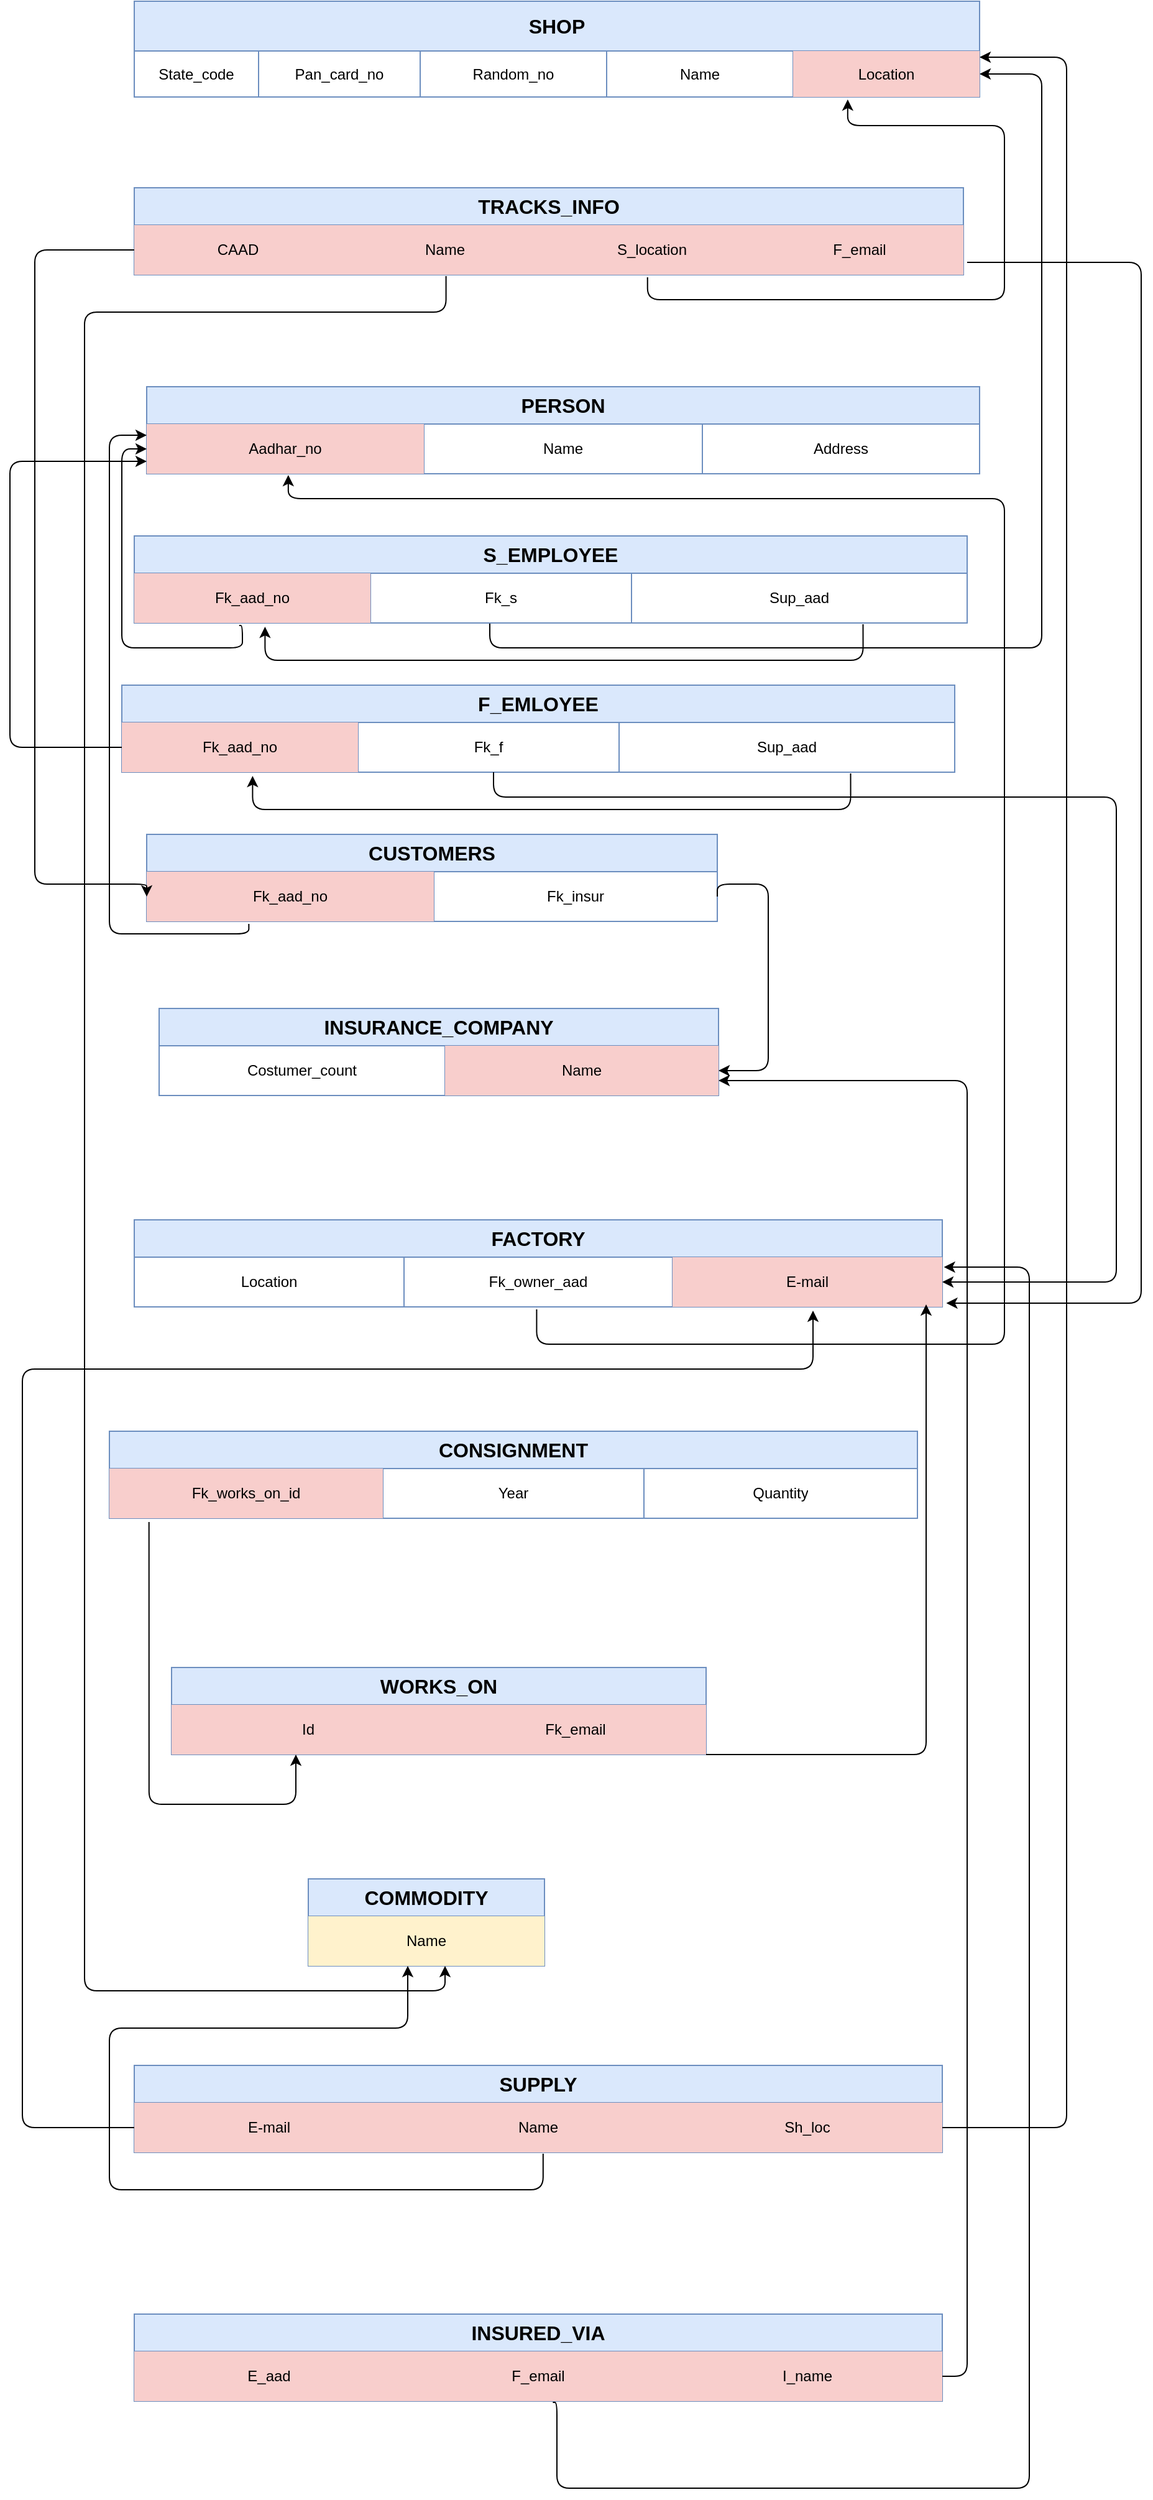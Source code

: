 <mxfile version="13.7.3" type="github">
  <diagram id="4T8pWzmSjZRxrowc12v0" name="Page-1">
    <mxGraphModel dx="2591" dy="725" grid="1" gridSize="10" guides="0" tooltips="1" connect="1" arrows="1" fold="1" page="1" pageScale="1" pageWidth="1169" pageHeight="1654" math="0" shadow="0">
      <root>
        <mxCell id="0" />
        <mxCell id="1" parent="0" />
        <mxCell id="xrA6xBDfba17gvvvKiil-1" value="SHOP" style="shape=table;html=1;whiteSpace=wrap;startSize=40;container=1;collapsible=0;childLayout=tableLayout;fontStyle=1;align=center;fixedRows=0;fillColor=#dae8fc;strokeColor=#6c8ebf;fontSize=16;" parent="1" vertex="1">
          <mxGeometry x="30" y="30" width="680" height="77" as="geometry" />
        </mxCell>
        <mxCell id="xrA6xBDfba17gvvvKiil-2" value="" style="shape=partialRectangle;html=1;whiteSpace=wrap;collapsible=0;dropTarget=0;pointerEvents=0;fillColor=none;top=0;left=0;bottom=0;right=0;points=[[0,0.5],[1,0.5]];portConstraint=eastwest;fontSize=14;" parent="xrA6xBDfba17gvvvKiil-1" vertex="1">
          <mxGeometry y="40" width="680" height="37" as="geometry" />
        </mxCell>
        <mxCell id="xrA6xBDfba17gvvvKiil-3" value="State_code" style="shape=partialRectangle;html=1;whiteSpace=wrap;connectable=0;fillColor=none;top=0;left=0;bottom=0;right=0;overflow=hidden;fontSize=12;" parent="xrA6xBDfba17gvvvKiil-2" vertex="1">
          <mxGeometry width="100" height="37" as="geometry" />
        </mxCell>
        <mxCell id="xrA6xBDfba17gvvvKiil-4" value="Pan_card_no" style="shape=partialRectangle;html=1;whiteSpace=wrap;connectable=0;fillColor=none;top=0;left=0;bottom=0;right=0;overflow=hidden;" parent="xrA6xBDfba17gvvvKiil-2" vertex="1">
          <mxGeometry x="100" width="130" height="37" as="geometry" />
        </mxCell>
        <mxCell id="xrA6xBDfba17gvvvKiil-5" value="Random_no" style="shape=partialRectangle;html=1;whiteSpace=wrap;connectable=0;fillColor=none;top=0;left=0;bottom=0;right=0;overflow=hidden;" parent="xrA6xBDfba17gvvvKiil-2" vertex="1">
          <mxGeometry x="230" width="150" height="37" as="geometry" />
        </mxCell>
        <mxCell id="xrA6xBDfba17gvvvKiil-15" value="Name" style="shape=partialRectangle;html=1;whiteSpace=wrap;connectable=0;fillColor=none;top=0;left=0;bottom=0;right=0;overflow=hidden;" parent="xrA6xBDfba17gvvvKiil-2" vertex="1">
          <mxGeometry x="380" width="150" height="37" as="geometry" />
        </mxCell>
        <mxCell id="xrA6xBDfba17gvvvKiil-18" value="Location" style="shape=partialRectangle;html=1;whiteSpace=wrap;connectable=0;fillColor=#f8cecc;top=0;left=0;bottom=0;right=0;overflow=hidden;strokeColor=#b85450;" parent="xrA6xBDfba17gvvvKiil-2" vertex="1">
          <mxGeometry x="530" width="150" height="37" as="geometry" />
        </mxCell>
        <mxCell id="xrA6xBDfba17gvvvKiil-21" value="TRACKS_INFO" style="shape=table;html=1;whiteSpace=wrap;startSize=30;container=1;collapsible=0;childLayout=tableLayout;fontStyle=1;align=center;strokeColor=#6c8ebf;fillColor=#dae8fc;fontSize=16;" parent="1" vertex="1">
          <mxGeometry x="30" y="180" width="667" height="70" as="geometry" />
        </mxCell>
        <mxCell id="xrA6xBDfba17gvvvKiil-22" value="" style="shape=partialRectangle;html=1;whiteSpace=wrap;collapsible=0;dropTarget=0;pointerEvents=0;fillColor=none;top=0;left=0;bottom=0;right=0;points=[[0,0.5],[1,0.5]];portConstraint=eastwest;" parent="xrA6xBDfba17gvvvKiil-21" vertex="1">
          <mxGeometry y="30" width="667" height="40" as="geometry" />
        </mxCell>
        <mxCell id="xrA6xBDfba17gvvvKiil-23" value="CAAD" style="shape=partialRectangle;html=1;whiteSpace=wrap;connectable=0;fillColor=#f8cecc;top=0;left=0;bottom=0;right=0;overflow=hidden;strokeColor=#b85450;" parent="xrA6xBDfba17gvvvKiil-22" vertex="1">
          <mxGeometry width="167" height="40" as="geometry" />
        </mxCell>
        <mxCell id="xrA6xBDfba17gvvvKiil-24" value="Name" style="shape=partialRectangle;html=1;whiteSpace=wrap;connectable=0;top=0;left=0;bottom=0;right=0;overflow=hidden;fillColor=#f8cecc;strokeColor=#b85450;" parent="xrA6xBDfba17gvvvKiil-22" vertex="1">
          <mxGeometry x="167" width="166" height="40" as="geometry" />
        </mxCell>
        <mxCell id="xrA6xBDfba17gvvvKiil-25" value="S_location" style="shape=partialRectangle;html=1;whiteSpace=wrap;connectable=0;fillColor=#f8cecc;top=0;left=0;bottom=0;right=0;overflow=hidden;strokeColor=#b85450;" parent="xrA6xBDfba17gvvvKiil-22" vertex="1">
          <mxGeometry x="333" width="167" height="40" as="geometry" />
        </mxCell>
        <mxCell id="xrA6xBDfba17gvvvKiil-34" value="F_email" style="shape=partialRectangle;html=1;whiteSpace=wrap;connectable=0;fillColor=#f8cecc;top=0;left=0;bottom=0;right=0;overflow=hidden;strokeColor=#b85450;" parent="xrA6xBDfba17gvvvKiil-22" vertex="1">
          <mxGeometry x="500" width="167" height="40" as="geometry" />
        </mxCell>
        <mxCell id="xrA6xBDfba17gvvvKiil-35" value="PERSON" style="shape=table;html=1;whiteSpace=wrap;startSize=30;container=1;collapsible=0;childLayout=tableLayout;fontStyle=1;align=center;strokeColor=#6c8ebf;fillColor=#dae8fc;fontSize=16;" parent="1" vertex="1">
          <mxGeometry x="40" y="340" width="670" height="70" as="geometry" />
        </mxCell>
        <mxCell id="xrA6xBDfba17gvvvKiil-36" value="" style="shape=partialRectangle;html=1;whiteSpace=wrap;collapsible=0;dropTarget=0;pointerEvents=0;fillColor=none;top=0;left=0;bottom=0;right=0;points=[[0,0.5],[1,0.5]];portConstraint=eastwest;" parent="xrA6xBDfba17gvvvKiil-35" vertex="1">
          <mxGeometry y="30" width="670" height="40" as="geometry" />
        </mxCell>
        <mxCell id="xrA6xBDfba17gvvvKiil-37" value="Aadhar_no" style="shape=partialRectangle;html=1;whiteSpace=wrap;connectable=0;fillColor=#f8cecc;top=0;left=0;bottom=0;right=0;overflow=hidden;strokeColor=#b85450;" parent="xrA6xBDfba17gvvvKiil-36" vertex="1">
          <mxGeometry width="223" height="40" as="geometry" />
        </mxCell>
        <mxCell id="xrA6xBDfba17gvvvKiil-38" value="Name" style="shape=partialRectangle;html=1;whiteSpace=wrap;connectable=0;fillColor=none;top=0;left=0;bottom=0;right=0;overflow=hidden;" parent="xrA6xBDfba17gvvvKiil-36" vertex="1">
          <mxGeometry x="223" width="224" height="40" as="geometry" />
        </mxCell>
        <mxCell id="xrA6xBDfba17gvvvKiil-39" value="Address" style="shape=partialRectangle;html=1;whiteSpace=wrap;connectable=0;fillColor=none;top=0;left=0;bottom=0;right=0;overflow=hidden;" parent="xrA6xBDfba17gvvvKiil-36" vertex="1">
          <mxGeometry x="447" width="223" height="40" as="geometry" />
        </mxCell>
        <mxCell id="xrA6xBDfba17gvvvKiil-88" value="INSURANCE_COMPANY" style="shape=table;html=1;whiteSpace=wrap;startSize=30;container=1;collapsible=0;childLayout=tableLayout;fontStyle=1;align=center;strokeColor=#6c8ebf;fillColor=#dae8fc;fontSize=16;" parent="1" vertex="1">
          <mxGeometry x="50" y="840" width="450" height="70" as="geometry" />
        </mxCell>
        <mxCell id="xrA6xBDfba17gvvvKiil-89" value="" style="shape=partialRectangle;html=1;whiteSpace=wrap;collapsible=0;dropTarget=0;pointerEvents=0;fillColor=none;top=0;left=0;bottom=0;right=0;points=[[0,0.5],[1,0.5]];portConstraint=eastwest;" parent="xrA6xBDfba17gvvvKiil-88" vertex="1">
          <mxGeometry y="30" width="450" height="40" as="geometry" />
        </mxCell>
        <mxCell id="xrA6xBDfba17gvvvKiil-90" value="Costumer_count" style="shape=partialRectangle;html=1;whiteSpace=wrap;connectable=0;fillColor=none;top=0;left=0;bottom=0;right=0;overflow=hidden;" parent="xrA6xBDfba17gvvvKiil-89" vertex="1">
          <mxGeometry width="230" height="40" as="geometry" />
        </mxCell>
        <mxCell id="xrA6xBDfba17gvvvKiil-91" value="Name" style="shape=partialRectangle;html=1;whiteSpace=wrap;connectable=0;fillColor=#f8cecc;top=0;left=0;bottom=0;right=0;overflow=hidden;strokeColor=#b85450;" parent="xrA6xBDfba17gvvvKiil-89" vertex="1">
          <mxGeometry x="230" width="220" height="40" as="geometry" />
        </mxCell>
        <mxCell id="xrA6xBDfba17gvvvKiil-174" value="" style="edgeStyle=segmentEdgeStyle;endArrow=classic;html=1;fontSize=16;exitX=0.619;exitY=1.05;exitDx=0;exitDy=0;exitPerimeter=0;entryX=0.844;entryY=1.054;entryDx=0;entryDy=0;entryPerimeter=0;" parent="1" source="xrA6xBDfba17gvvvKiil-22" target="xrA6xBDfba17gvvvKiil-2" edge="1">
          <mxGeometry width="50" height="50" relative="1" as="geometry">
            <mxPoint x="450" y="290" as="sourcePoint" />
            <mxPoint x="640" y="130" as="targetPoint" />
            <Array as="points">
              <mxPoint x="443" y="270" />
              <mxPoint x="730" y="270" />
              <mxPoint x="730" y="130" />
              <mxPoint x="604" y="130" />
            </Array>
          </mxGeometry>
        </mxCell>
        <mxCell id="xrA6xBDfba17gvvvKiil-175" value="" style="edgeStyle=segmentEdgeStyle;endArrow=classic;html=1;fontSize=16;entryX=1;entryY=0.5;entryDx=0;entryDy=0;" parent="1" target="xrA6xBDfba17gvvvKiil-2" edge="1">
          <mxGeometry width="50" height="50" relative="1" as="geometry">
            <mxPoint x="316" y="530" as="sourcePoint" />
            <mxPoint x="760" y="510" as="targetPoint" />
            <Array as="points">
              <mxPoint x="316" y="550" />
              <mxPoint x="760" y="550" />
              <mxPoint x="760" y="89" />
            </Array>
          </mxGeometry>
        </mxCell>
        <mxCell id="xrA6xBDfba17gvvvKiil-101" value="FACTORY" style="shape=table;html=1;whiteSpace=wrap;startSize=30;container=1;collapsible=0;childLayout=tableLayout;fontStyle=1;align=center;strokeColor=#6c8ebf;fillColor=#dae8fc;fontSize=16;" parent="1" vertex="1">
          <mxGeometry x="30" y="1010" width="650" height="70" as="geometry" />
        </mxCell>
        <mxCell id="xrA6xBDfba17gvvvKiil-102" value="" style="shape=partialRectangle;html=1;whiteSpace=wrap;collapsible=0;dropTarget=0;pointerEvents=0;fillColor=none;top=0;left=0;bottom=0;right=0;points=[[0,0.5],[1,0.5]];portConstraint=eastwest;" parent="xrA6xBDfba17gvvvKiil-101" vertex="1">
          <mxGeometry y="30" width="650" height="40" as="geometry" />
        </mxCell>
        <mxCell id="xrA6xBDfba17gvvvKiil-103" value="Location" style="shape=partialRectangle;html=1;whiteSpace=wrap;connectable=0;fillColor=none;top=0;left=0;bottom=0;right=0;overflow=hidden;" parent="xrA6xBDfba17gvvvKiil-102" vertex="1">
          <mxGeometry width="217" height="40" as="geometry" />
        </mxCell>
        <mxCell id="xrA6xBDfba17gvvvKiil-104" value="Fk_owner_aad" style="shape=partialRectangle;html=1;whiteSpace=wrap;connectable=0;fillColor=none;top=0;left=0;bottom=0;right=0;overflow=hidden;" parent="xrA6xBDfba17gvvvKiil-102" vertex="1">
          <mxGeometry x="217" width="216" height="40" as="geometry" />
        </mxCell>
        <mxCell id="xrA6xBDfba17gvvvKiil-105" value="E-mail" style="shape=partialRectangle;html=1;whiteSpace=wrap;connectable=0;fillColor=#f8cecc;top=0;left=0;bottom=0;right=0;overflow=hidden;strokeColor=#b85450;" parent="xrA6xBDfba17gvvvKiil-102" vertex="1">
          <mxGeometry x="433" width="217" height="40" as="geometry" />
        </mxCell>
        <mxCell id="xrA6xBDfba17gvvvKiil-48" value="S_EMPLOYEE" style="shape=table;html=1;whiteSpace=wrap;startSize=30;container=1;collapsible=0;childLayout=tableLayout;fontStyle=1;align=center;strokeColor=#6c8ebf;fillColor=#dae8fc;fontSize=16;" parent="1" vertex="1">
          <mxGeometry x="30" y="460" width="670" height="70" as="geometry" />
        </mxCell>
        <mxCell id="xrA6xBDfba17gvvvKiil-49" value="" style="shape=partialRectangle;html=1;whiteSpace=wrap;collapsible=0;dropTarget=0;pointerEvents=0;fillColor=none;top=0;left=0;bottom=0;right=0;points=[[0,0.5],[1,0.5]];portConstraint=eastwest;" parent="xrA6xBDfba17gvvvKiil-48" vertex="1">
          <mxGeometry y="30" width="670" height="40" as="geometry" />
        </mxCell>
        <mxCell id="xrA6xBDfba17gvvvKiil-50" value="Fk_aad_no" style="shape=partialRectangle;html=1;whiteSpace=wrap;connectable=0;fillColor=#f8cecc;top=0;left=0;bottom=0;right=0;overflow=hidden;strokeColor=#b85450;" parent="xrA6xBDfba17gvvvKiil-49" vertex="1">
          <mxGeometry width="190" height="40" as="geometry" />
        </mxCell>
        <mxCell id="xrA6xBDfba17gvvvKiil-52" value="Fk_s" style="shape=partialRectangle;html=1;whiteSpace=wrap;connectable=0;fillColor=none;top=0;left=0;bottom=0;right=0;overflow=hidden;" parent="xrA6xBDfba17gvvvKiil-49" vertex="1">
          <mxGeometry x="190" width="210" height="40" as="geometry" />
        </mxCell>
        <mxCell id="xrA6xBDfba17gvvvKiil-61" value="Sup_aad" style="shape=partialRectangle;html=1;whiteSpace=wrap;connectable=0;fillColor=none;top=0;left=0;bottom=0;right=0;overflow=hidden;" parent="xrA6xBDfba17gvvvKiil-49" vertex="1">
          <mxGeometry x="400" width="270" height="40" as="geometry" />
        </mxCell>
        <mxCell id="xrA6xBDfba17gvvvKiil-180" value="" style="edgeStyle=segmentEdgeStyle;endArrow=classic;html=1;fontSize=16;exitX=0.875;exitY=1.025;exitDx=0;exitDy=0;exitPerimeter=0;entryX=0.157;entryY=1.075;entryDx=0;entryDy=0;entryPerimeter=0;" parent="xrA6xBDfba17gvvvKiil-48" source="xrA6xBDfba17gvvvKiil-49" target="xrA6xBDfba17gvvvKiil-49" edge="1">
          <mxGeometry width="50" height="50" relative="1" as="geometry">
            <mxPoint x="600" y="120" as="sourcePoint" />
            <mxPoint x="110" y="80" as="targetPoint" />
            <Array as="points">
              <mxPoint x="380" y="100" />
              <mxPoint x="604" y="100" />
            </Array>
          </mxGeometry>
        </mxCell>
        <mxCell id="xrA6xBDfba17gvvvKiil-75" value="CUSTOMERS" style="shape=table;html=1;whiteSpace=wrap;startSize=30;container=1;collapsible=0;childLayout=tableLayout;fontStyle=1;align=center;strokeColor=#6c8ebf;fillColor=#dae8fc;fontSize=16;" parent="1" vertex="1">
          <mxGeometry x="40" y="700" width="459" height="70" as="geometry" />
        </mxCell>
        <mxCell id="xrA6xBDfba17gvvvKiil-76" value="" style="shape=partialRectangle;html=1;whiteSpace=wrap;collapsible=0;dropTarget=0;pointerEvents=0;fillColor=none;top=0;left=0;bottom=0;right=0;points=[[0,0.5],[1,0.5]];portConstraint=eastwest;" parent="xrA6xBDfba17gvvvKiil-75" vertex="1">
          <mxGeometry y="30" width="459" height="40" as="geometry" />
        </mxCell>
        <mxCell id="xrA6xBDfba17gvvvKiil-77" value="Fk_aad_no" style="shape=partialRectangle;html=1;whiteSpace=wrap;connectable=0;fillColor=#f8cecc;top=0;left=0;bottom=0;right=0;overflow=hidden;strokeColor=#b85450;" parent="xrA6xBDfba17gvvvKiil-76" vertex="1">
          <mxGeometry width="231" height="40" as="geometry" />
        </mxCell>
        <mxCell id="xrA6xBDfba17gvvvKiil-78" value="Fk_insur" style="shape=partialRectangle;html=1;whiteSpace=wrap;connectable=0;fillColor=none;top=0;left=0;bottom=0;right=0;overflow=hidden;" parent="xrA6xBDfba17gvvvKiil-76" vertex="1">
          <mxGeometry x="231" width="228" height="40" as="geometry" />
        </mxCell>
        <mxCell id="2TeCFwEwygQcQMG8R-6U-1" value="F_EMLOYEE" style="shape=table;html=1;whiteSpace=wrap;startSize=30;container=1;collapsible=0;childLayout=tableLayout;fontStyle=1;align=center;strokeColor=#6c8ebf;fillColor=#dae8fc;fontSize=16;" parent="1" vertex="1">
          <mxGeometry x="20" y="580" width="670" height="70" as="geometry" />
        </mxCell>
        <mxCell id="2TeCFwEwygQcQMG8R-6U-2" value="" style="shape=partialRectangle;html=1;whiteSpace=wrap;collapsible=0;dropTarget=0;pointerEvents=0;fillColor=none;top=0;left=0;bottom=0;right=0;points=[[0,0.5],[1,0.5]];portConstraint=eastwest;" parent="2TeCFwEwygQcQMG8R-6U-1" vertex="1">
          <mxGeometry y="30" width="670" height="40" as="geometry" />
        </mxCell>
        <mxCell id="2TeCFwEwygQcQMG8R-6U-3" value="Fk_aad_no" style="shape=partialRectangle;html=1;whiteSpace=wrap;connectable=0;fillColor=#f8cecc;top=0;left=0;bottom=0;right=0;overflow=hidden;strokeColor=#b85450;" parent="2TeCFwEwygQcQMG8R-6U-2" vertex="1">
          <mxGeometry width="190" height="40" as="geometry" />
        </mxCell>
        <mxCell id="2TeCFwEwygQcQMG8R-6U-5" value="Fk_f" style="shape=partialRectangle;html=1;whiteSpace=wrap;connectable=0;fillColor=none;top=0;left=0;bottom=0;right=0;overflow=hidden;" parent="2TeCFwEwygQcQMG8R-6U-2" vertex="1">
          <mxGeometry x="190" width="210" height="40" as="geometry" />
        </mxCell>
        <mxCell id="2TeCFwEwygQcQMG8R-6U-6" value="Sup_aad" style="shape=partialRectangle;html=1;whiteSpace=wrap;connectable=0;fillColor=none;top=0;left=0;bottom=0;right=0;overflow=hidden;" parent="2TeCFwEwygQcQMG8R-6U-2" vertex="1">
          <mxGeometry x="400" width="270" height="40" as="geometry" />
        </mxCell>
        <mxCell id="2TeCFwEwygQcQMG8R-6U-7" value="" style="edgeStyle=segmentEdgeStyle;endArrow=classic;html=1;fontSize=16;exitX=0.875;exitY=1.025;exitDx=0;exitDy=0;exitPerimeter=0;entryX=0.157;entryY=1.075;entryDx=0;entryDy=0;entryPerimeter=0;" parent="2TeCFwEwygQcQMG8R-6U-1" source="2TeCFwEwygQcQMG8R-6U-2" target="2TeCFwEwygQcQMG8R-6U-2" edge="1">
          <mxGeometry width="50" height="50" relative="1" as="geometry">
            <mxPoint x="600" y="120" as="sourcePoint" />
            <mxPoint x="110" y="80" as="targetPoint" />
            <Array as="points">
              <mxPoint x="380" y="100" />
              <mxPoint x="604" y="100" />
            </Array>
          </mxGeometry>
        </mxCell>
        <mxCell id="xrA6xBDfba17gvvvKiil-166" value="INSURED_VIA" style="shape=table;html=1;whiteSpace=wrap;startSize=30;container=1;collapsible=0;childLayout=tableLayout;fontStyle=1;align=center;strokeColor=#6c8ebf;fillColor=#dae8fc;fontSize=16;" parent="1" vertex="1">
          <mxGeometry x="30" y="1890" width="650" height="70" as="geometry" />
        </mxCell>
        <mxCell id="xrA6xBDfba17gvvvKiil-167" value="" style="shape=partialRectangle;html=1;whiteSpace=wrap;collapsible=0;dropTarget=0;pointerEvents=0;fillColor=none;top=0;left=0;bottom=0;right=0;points=[[0,0.5],[1,0.5]];portConstraint=eastwest;" parent="xrA6xBDfba17gvvvKiil-166" vertex="1">
          <mxGeometry y="30" width="650" height="40" as="geometry" />
        </mxCell>
        <mxCell id="xrA6xBDfba17gvvvKiil-168" value="E_aad" style="shape=partialRectangle;html=1;whiteSpace=wrap;connectable=0;fillColor=#f8cecc;top=0;left=0;bottom=0;right=0;overflow=hidden;strokeColor=#b85450;" parent="xrA6xBDfba17gvvvKiil-167" vertex="1">
          <mxGeometry width="217" height="40" as="geometry" />
        </mxCell>
        <mxCell id="xrA6xBDfba17gvvvKiil-169" value="F_email" style="shape=partialRectangle;html=1;whiteSpace=wrap;connectable=0;fillColor=#f8cecc;top=0;left=0;bottom=0;right=0;overflow=hidden;strokeColor=#b85450;" parent="xrA6xBDfba17gvvvKiil-167" vertex="1">
          <mxGeometry x="217" width="216" height="40" as="geometry" />
        </mxCell>
        <mxCell id="xrA6xBDfba17gvvvKiil-170" value="I_name" style="shape=partialRectangle;html=1;whiteSpace=wrap;connectable=0;fillColor=#f8cecc;top=0;left=0;bottom=0;right=0;overflow=hidden;strokeColor=#b85450;" parent="xrA6xBDfba17gvvvKiil-167" vertex="1">
          <mxGeometry x="433" width="217" height="40" as="geometry" />
        </mxCell>
        <mxCell id="xrA6xBDfba17gvvvKiil-153" value="SUPPLY" style="shape=table;html=1;whiteSpace=wrap;startSize=30;container=1;collapsible=0;childLayout=tableLayout;fontStyle=1;align=center;strokeColor=#6c8ebf;fillColor=#dae8fc;fontSize=16;" parent="1" vertex="1">
          <mxGeometry x="30" y="1690" width="650" height="70" as="geometry" />
        </mxCell>
        <mxCell id="xrA6xBDfba17gvvvKiil-154" value="" style="shape=partialRectangle;html=1;whiteSpace=wrap;collapsible=0;dropTarget=0;pointerEvents=0;fillColor=none;top=0;left=0;bottom=0;right=0;points=[[0,0.5],[1,0.5]];portConstraint=eastwest;" parent="xrA6xBDfba17gvvvKiil-153" vertex="1">
          <mxGeometry y="30" width="650" height="40" as="geometry" />
        </mxCell>
        <mxCell id="xrA6xBDfba17gvvvKiil-155" value="E-mail" style="shape=partialRectangle;html=1;whiteSpace=wrap;connectable=0;fillColor=#f8cecc;top=0;left=0;bottom=0;right=0;overflow=hidden;strokeColor=#b85450;" parent="xrA6xBDfba17gvvvKiil-154" vertex="1">
          <mxGeometry width="217" height="40" as="geometry" />
        </mxCell>
        <mxCell id="xrA6xBDfba17gvvvKiil-156" value="Name" style="shape=partialRectangle;html=1;whiteSpace=wrap;connectable=0;fillColor=#f8cecc;top=0;left=0;bottom=0;right=0;overflow=hidden;strokeColor=#b85450;" parent="xrA6xBDfba17gvvvKiil-154" vertex="1">
          <mxGeometry x="217" width="216" height="40" as="geometry" />
        </mxCell>
        <mxCell id="xrA6xBDfba17gvvvKiil-157" value="Sh_loc" style="shape=partialRectangle;html=1;whiteSpace=wrap;connectable=0;fillColor=#f8cecc;top=0;left=0;bottom=0;right=0;overflow=hidden;strokeColor=#b85450;" parent="xrA6xBDfba17gvvvKiil-154" vertex="1">
          <mxGeometry x="433" width="217" height="40" as="geometry" />
        </mxCell>
        <mxCell id="xrA6xBDfba17gvvvKiil-114" value="CONSIGNMENT" style="shape=table;html=1;whiteSpace=wrap;startSize=30;container=1;collapsible=0;childLayout=tableLayout;fontStyle=1;align=center;strokeColor=#6c8ebf;fillColor=#dae8fc;fontSize=16;" parent="1" vertex="1">
          <mxGeometry x="10" y="1180" width="650" height="70" as="geometry" />
        </mxCell>
        <mxCell id="xrA6xBDfba17gvvvKiil-119" value="" style="shape=partialRectangle;html=1;whiteSpace=wrap;collapsible=0;dropTarget=0;pointerEvents=0;fillColor=none;top=0;left=0;bottom=0;right=0;points=[[0,0.5],[1,0.5]];portConstraint=eastwest;" parent="xrA6xBDfba17gvvvKiil-114" vertex="1">
          <mxGeometry y="30" width="650" height="40" as="geometry" />
        </mxCell>
        <mxCell id="xrA6xBDfba17gvvvKiil-120" value="Fk_works_on_id" style="shape=partialRectangle;html=1;whiteSpace=wrap;connectable=0;fillColor=#f8cecc;top=0;left=0;bottom=0;right=0;overflow=hidden;strokeColor=#b85450;" parent="xrA6xBDfba17gvvvKiil-119" vertex="1">
          <mxGeometry width="220" height="40" as="geometry" />
        </mxCell>
        <mxCell id="xrA6xBDfba17gvvvKiil-121" value="Year" style="shape=partialRectangle;html=1;whiteSpace=wrap;connectable=0;fillColor=none;top=0;left=0;bottom=0;right=0;overflow=hidden;" parent="xrA6xBDfba17gvvvKiil-119" vertex="1">
          <mxGeometry x="220" width="210" height="40" as="geometry" />
        </mxCell>
        <mxCell id="xrA6xBDfba17gvvvKiil-122" value="Quantity" style="shape=partialRectangle;html=1;whiteSpace=wrap;connectable=0;fillColor=none;top=0;left=0;bottom=0;right=0;overflow=hidden;" parent="xrA6xBDfba17gvvvKiil-119" vertex="1">
          <mxGeometry x="430" width="220" height="40" as="geometry" />
        </mxCell>
        <mxCell id="xrA6xBDfba17gvvvKiil-127" value="WORKS_ON" style="shape=table;html=1;whiteSpace=wrap;startSize=30;container=1;collapsible=0;childLayout=tableLayout;fontStyle=1;align=center;strokeColor=#6c8ebf;fillColor=#dae8fc;fontSize=16;" parent="1" vertex="1">
          <mxGeometry x="60" y="1370" width="430" height="70" as="geometry" />
        </mxCell>
        <mxCell id="xrA6xBDfba17gvvvKiil-128" value="" style="shape=partialRectangle;html=1;whiteSpace=wrap;collapsible=0;dropTarget=0;pointerEvents=0;fillColor=none;top=0;left=0;bottom=0;right=0;points=[[0,0.5],[1,0.5]];portConstraint=eastwest;" parent="xrA6xBDfba17gvvvKiil-127" vertex="1">
          <mxGeometry y="30" width="430" height="40" as="geometry" />
        </mxCell>
        <mxCell id="xrA6xBDfba17gvvvKiil-129" value="Id" style="shape=partialRectangle;html=1;whiteSpace=wrap;connectable=0;fillColor=#f8cecc;top=0;left=0;bottom=0;right=0;overflow=hidden;strokeColor=#b85450;" parent="xrA6xBDfba17gvvvKiil-128" vertex="1">
          <mxGeometry width="220" height="40" as="geometry" />
        </mxCell>
        <mxCell id="xrA6xBDfba17gvvvKiil-130" value="Fk_email" style="shape=partialRectangle;html=1;whiteSpace=wrap;connectable=0;fillColor=#f8cecc;top=0;left=0;bottom=0;right=0;overflow=hidden;strokeColor=#b85450;" parent="xrA6xBDfba17gvvvKiil-128" vertex="1">
          <mxGeometry x="220" width="210" height="40" as="geometry" />
        </mxCell>
        <mxCell id="xrA6xBDfba17gvvvKiil-140" value="COMMODITY" style="shape=table;html=1;whiteSpace=wrap;startSize=30;container=1;collapsible=0;childLayout=tableLayout;fontStyle=1;align=center;strokeColor=#6c8ebf;fillColor=#dae8fc;fontSize=16;" parent="1" vertex="1">
          <mxGeometry x="170" y="1540" width="190" height="70" as="geometry" />
        </mxCell>
        <mxCell id="xrA6xBDfba17gvvvKiil-141" value="" style="shape=partialRectangle;html=1;whiteSpace=wrap;collapsible=0;dropTarget=0;pointerEvents=0;fillColor=none;top=0;left=0;bottom=0;right=0;points=[[0,0.5],[1,0.5]];portConstraint=eastwest;" parent="xrA6xBDfba17gvvvKiil-140" vertex="1">
          <mxGeometry y="30" width="190" height="40" as="geometry" />
        </mxCell>
        <mxCell id="xrA6xBDfba17gvvvKiil-142" value="Name" style="shape=partialRectangle;html=1;whiteSpace=wrap;connectable=0;fillColor=#fff2cc;top=0;left=0;bottom=0;right=0;overflow=hidden;strokeColor=#d6b656;" parent="xrA6xBDfba17gvvvKiil-141" vertex="1">
          <mxGeometry width="190" height="40" as="geometry" />
        </mxCell>
        <mxCell id="xrA6xBDfba17gvvvKiil-176" value="" style="edgeStyle=segmentEdgeStyle;endArrow=classic;html=1;fontSize=16;exitX=1;exitY=0.5;exitDx=0;exitDy=0;entryX=1;entryY=0.135;entryDx=0;entryDy=0;entryPerimeter=0;" parent="1" source="xrA6xBDfba17gvvvKiil-154" target="xrA6xBDfba17gvvvKiil-2" edge="1">
          <mxGeometry width="50" height="50" relative="1" as="geometry">
            <mxPoint x="690" y="1750" as="sourcePoint" />
            <mxPoint x="780" y="78" as="targetPoint" />
            <Array as="points">
              <mxPoint x="780" y="1740" />
              <mxPoint x="780" y="75" />
            </Array>
          </mxGeometry>
        </mxCell>
        <mxCell id="xrA6xBDfba17gvvvKiil-177" value="" style="edgeStyle=segmentEdgeStyle;endArrow=classic;html=1;fontSize=16;exitX=0.126;exitY=1.05;exitDx=0;exitDy=0;exitPerimeter=0;entryX=0;entryY=0.5;entryDx=0;entryDy=0;" parent="1" source="xrA6xBDfba17gvvvKiil-49" target="xrA6xBDfba17gvvvKiil-36" edge="1">
          <mxGeometry width="50" height="50" relative="1" as="geometry">
            <mxPoint x="120" y="610" as="sourcePoint" />
            <mxPoint x="20" y="390" as="targetPoint" />
            <Array as="points">
              <mxPoint x="117" y="550" />
              <mxPoint x="20" y="550" />
              <mxPoint x="20" y="390" />
            </Array>
          </mxGeometry>
        </mxCell>
        <mxCell id="xrA6xBDfba17gvvvKiil-178" value="" style="edgeStyle=segmentEdgeStyle;endArrow=classic;html=1;fontSize=16;exitX=0.179;exitY=1.05;exitDx=0;exitDy=0;exitPerimeter=0;entryX=0;entryY=0.225;entryDx=0;entryDy=0;entryPerimeter=0;" parent="1" source="xrA6xBDfba17gvvvKiil-76" target="xrA6xBDfba17gvvvKiil-36" edge="1">
          <mxGeometry width="50" height="50" relative="1" as="geometry">
            <mxPoint x="120" y="820" as="sourcePoint" />
            <mxPoint x="10" y="380" as="targetPoint" />
            <Array as="points">
              <mxPoint x="122" y="780" />
              <mxPoint x="10" y="780" />
              <mxPoint x="10" y="379" />
            </Array>
          </mxGeometry>
        </mxCell>
        <mxCell id="xrA6xBDfba17gvvvKiil-179" value="" style="edgeStyle=segmentEdgeStyle;endArrow=classic;html=1;fontSize=16;exitX=0.498;exitY=1.05;exitDx=0;exitDy=0;exitPerimeter=0;entryX=0.17;entryY=1.025;entryDx=0;entryDy=0;entryPerimeter=0;" parent="1" source="xrA6xBDfba17gvvvKiil-102" target="xrA6xBDfba17gvvvKiil-36" edge="1">
          <mxGeometry width="50" height="50" relative="1" as="geometry">
            <mxPoint x="360" y="1150" as="sourcePoint" />
            <mxPoint x="150" y="460" as="targetPoint" />
            <Array as="points">
              <mxPoint x="354" y="1110" />
              <mxPoint x="730" y="1110" />
              <mxPoint x="730" y="430" />
              <mxPoint x="154" y="430" />
            </Array>
          </mxGeometry>
        </mxCell>
        <mxCell id="xrA6xBDfba17gvvvKiil-182" value="" style="edgeStyle=segmentEdgeStyle;endArrow=classic;html=1;fontSize=16;exitX=0;exitY=0.5;exitDx=0;exitDy=0;entryX=0;entryY=0.5;entryDx=0;entryDy=0;" parent="1" source="xrA6xBDfba17gvvvKiil-22" target="xrA6xBDfba17gvvvKiil-76" edge="1">
          <mxGeometry width="50" height="50" relative="1" as="geometry">
            <mxPoint x="-40" y="230" as="sourcePoint" />
            <mxPoint x="-50" y="748" as="targetPoint" />
            <Array as="points">
              <mxPoint x="-50" y="230" />
              <mxPoint x="-50" y="740" />
            </Array>
          </mxGeometry>
        </mxCell>
        <mxCell id="xrA6xBDfba17gvvvKiil-183" value="" style="edgeStyle=segmentEdgeStyle;endArrow=classic;html=1;fontSize=16;exitX=1;exitY=0.5;exitDx=0;exitDy=0;entryX=1;entryY=0.5;entryDx=0;entryDy=0;" parent="1" source="xrA6xBDfba17gvvvKiil-76" target="xrA6xBDfba17gvvvKiil-89" edge="1">
          <mxGeometry width="50" height="50" relative="1" as="geometry">
            <mxPoint x="530" y="790" as="sourcePoint" />
            <mxPoint x="540" y="900" as="targetPoint" />
            <Array as="points">
              <mxPoint x="540" y="740" />
              <mxPoint x="540" y="890" />
            </Array>
          </mxGeometry>
        </mxCell>
        <mxCell id="xrA6xBDfba17gvvvKiil-184" value="" style="edgeStyle=segmentEdgeStyle;endArrow=classic;html=1;fontSize=16;exitX=1;exitY=0.5;exitDx=0;exitDy=0;" parent="1" source="xrA6xBDfba17gvvvKiil-167" edge="1">
          <mxGeometry width="50" height="50" relative="1" as="geometry">
            <mxPoint x="700" y="1970" as="sourcePoint" />
            <mxPoint x="500" y="898" as="targetPoint" />
            <Array as="points">
              <mxPoint x="700" y="1940" />
              <mxPoint x="700" y="898" />
            </Array>
          </mxGeometry>
        </mxCell>
        <mxCell id="spciMXDjS0xDdZCrkoL5-3" value="" style="edgeStyle=segmentEdgeStyle;endArrow=classic;html=1;" parent="1" target="xrA6xBDfba17gvvvKiil-102" edge="1">
          <mxGeometry width="50" height="50" relative="1" as="geometry">
            <mxPoint x="319" y="650" as="sourcePoint" />
            <mxPoint x="820" y="900" as="targetPoint" />
            <Array as="points">
              <mxPoint x="319" y="670" />
              <mxPoint x="820" y="670" />
              <mxPoint x="820" y="1060" />
            </Array>
          </mxGeometry>
        </mxCell>
        <mxCell id="spciMXDjS0xDdZCrkoL5-4" value="" style="edgeStyle=segmentEdgeStyle;endArrow=classic;html=1;entryX=1.005;entryY=0.925;entryDx=0;entryDy=0;entryPerimeter=0;" parent="1" target="xrA6xBDfba17gvvvKiil-102" edge="1">
          <mxGeometry width="50" height="50" relative="1" as="geometry">
            <mxPoint x="700" y="240" as="sourcePoint" />
            <mxPoint x="840" y="1080" as="targetPoint" />
            <Array as="points">
              <mxPoint x="840" y="240" />
              <mxPoint x="840" y="1077" />
            </Array>
          </mxGeometry>
        </mxCell>
        <mxCell id="spciMXDjS0xDdZCrkoL5-5" value="" style="edgeStyle=segmentEdgeStyle;endArrow=classic;html=1;entryX=0.98;entryY=0.95;entryDx=0;entryDy=0;entryPerimeter=0;" parent="1" target="xrA6xBDfba17gvvvKiil-102" edge="1">
          <mxGeometry width="50" height="50" relative="1" as="geometry">
            <mxPoint x="490" y="1440" as="sourcePoint" />
            <mxPoint x="540" y="1390" as="targetPoint" />
          </mxGeometry>
        </mxCell>
        <mxCell id="spciMXDjS0xDdZCrkoL5-6" value="" style="edgeStyle=segmentEdgeStyle;endArrow=classic;html=1;exitX=0.518;exitY=1.025;exitDx=0;exitDy=0;exitPerimeter=0;entryX=1.002;entryY=0.2;entryDx=0;entryDy=0;entryPerimeter=0;" parent="1" source="xrA6xBDfba17gvvvKiil-167" target="xrA6xBDfba17gvvvKiil-102" edge="1">
          <mxGeometry width="50" height="50" relative="1" as="geometry">
            <mxPoint x="370" y="2010" as="sourcePoint" />
            <mxPoint x="750" y="1048" as="targetPoint" />
            <Array as="points">
              <mxPoint x="370" y="1961" />
              <mxPoint x="370" y="2030" />
              <mxPoint x="750" y="2030" />
              <mxPoint x="750" y="1048" />
            </Array>
          </mxGeometry>
        </mxCell>
        <mxCell id="spciMXDjS0xDdZCrkoL5-7" value="" style="edgeStyle=segmentEdgeStyle;endArrow=classic;html=1;exitX=0.049;exitY=1.075;exitDx=0;exitDy=0;exitPerimeter=0;" parent="1" source="xrA6xBDfba17gvvvKiil-119" edge="1">
          <mxGeometry width="50" height="50" relative="1" as="geometry">
            <mxPoint x="40" y="1480" as="sourcePoint" />
            <mxPoint x="160" y="1440" as="targetPoint" />
            <Array as="points">
              <mxPoint x="42" y="1480" />
              <mxPoint x="160" y="1480" />
            </Array>
          </mxGeometry>
        </mxCell>
        <mxCell id="spciMXDjS0xDdZCrkoL5-8" value="" style="edgeStyle=segmentEdgeStyle;endArrow=classic;html=1;exitX=0.376;exitY=1.025;exitDx=0;exitDy=0;exitPerimeter=0;" parent="1" source="xrA6xBDfba17gvvvKiil-22" edge="1">
          <mxGeometry width="50" height="50" relative="1" as="geometry">
            <mxPoint x="280" y="280" as="sourcePoint" />
            <mxPoint x="280" y="1610" as="targetPoint" />
            <Array as="points">
              <mxPoint x="281" y="280" />
              <mxPoint x="-10" y="280" />
              <mxPoint x="-10" y="1630" />
              <mxPoint x="280" y="1630" />
            </Array>
          </mxGeometry>
        </mxCell>
        <mxCell id="spciMXDjS0xDdZCrkoL5-9" value="" style="edgeStyle=segmentEdgeStyle;endArrow=classic;html=1;exitX=0.506;exitY=1.025;exitDx=0;exitDy=0;exitPerimeter=0;" parent="1" source="xrA6xBDfba17gvvvKiil-154" edge="1">
          <mxGeometry width="50" height="50" relative="1" as="geometry">
            <mxPoint x="360" y="1790" as="sourcePoint" />
            <mxPoint x="250" y="1610" as="targetPoint" />
            <Array as="points">
              <mxPoint x="359" y="1790" />
              <mxPoint x="10" y="1790" />
              <mxPoint x="10" y="1660" />
              <mxPoint x="250" y="1660" />
            </Array>
          </mxGeometry>
        </mxCell>
        <mxCell id="2TeCFwEwygQcQMG8R-6U-8" value="" style="edgeStyle=segmentEdgeStyle;endArrow=classic;html=1;exitX=0;exitY=0.5;exitDx=0;exitDy=0;entryX=0;entryY=0.75;entryDx=0;entryDy=0;entryPerimeter=0;" parent="1" source="2TeCFwEwygQcQMG8R-6U-2" target="xrA6xBDfba17gvvvKiil-36" edge="1">
          <mxGeometry width="50" height="50" relative="1" as="geometry">
            <mxPoint x="60" y="700" as="sourcePoint" />
            <mxPoint x="-70" y="400" as="targetPoint" />
            <Array as="points">
              <mxPoint x="-70" y="630" />
              <mxPoint x="-70" y="400" />
            </Array>
          </mxGeometry>
        </mxCell>
        <mxCell id="7rs6G925yg6f3wIJAmo9-1" value="" style="edgeStyle=segmentEdgeStyle;endArrow=classic;html=1;exitX=0;exitY=0.5;exitDx=0;exitDy=0;entryX=0.84;entryY=1.075;entryDx=0;entryDy=0;entryPerimeter=0;" edge="1" parent="1" source="xrA6xBDfba17gvvvKiil-154" target="xrA6xBDfba17gvvvKiil-102">
          <mxGeometry width="50" height="50" relative="1" as="geometry">
            <mxPoint x="-70" y="1760" as="sourcePoint" />
            <mxPoint x="580" y="1130" as="targetPoint" />
            <Array as="points">
              <mxPoint x="-60" y="1740" />
              <mxPoint x="-60" y="1130" />
              <mxPoint x="576" y="1130" />
            </Array>
          </mxGeometry>
        </mxCell>
      </root>
    </mxGraphModel>
  </diagram>
</mxfile>
